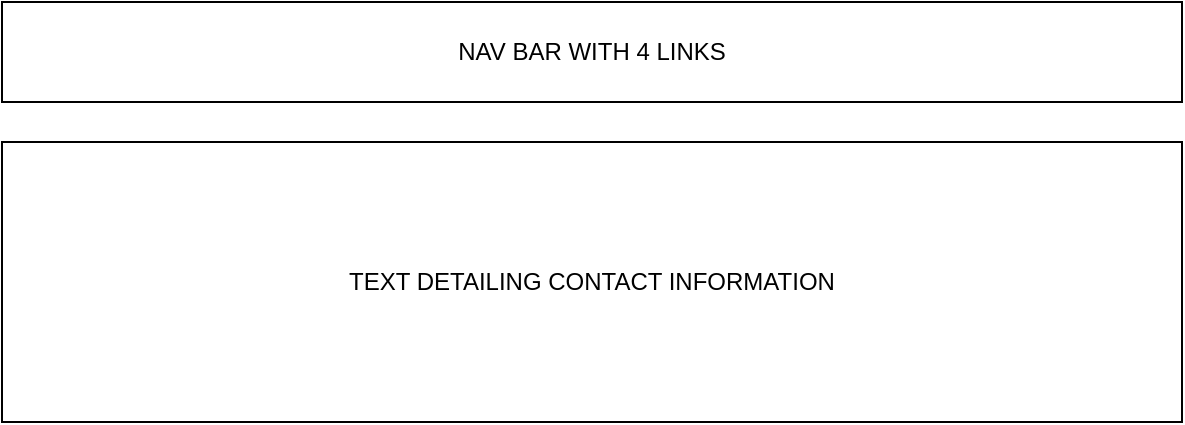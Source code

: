 <mxfile version="12.4.3" type="device" pages="1"><diagram id="pZkWcJFRRA5_onEbNzj4" name="Page-1"><mxGraphModel dx="1024" dy="485" grid="1" gridSize="10" guides="1" tooltips="1" connect="1" arrows="1" fold="1" page="1" pageScale="1" pageWidth="850" pageHeight="1100" math="0" shadow="0"><root><mxCell id="0"/><mxCell id="1" parent="0"/><mxCell id="Iwt7emSVHKKqMxqIA_Uk-1" value="NAV BAR WITH 4 LINKS" style="rounded=0;whiteSpace=wrap;html=1;" parent="1" vertex="1"><mxGeometry x="120" y="20" width="590" height="50" as="geometry"/></mxCell><mxCell id="RNYhh-zsk2Yd3eOlvduu-7" value="TEXT DETAILING CONTACT INFORMATION" style="rounded=0;whiteSpace=wrap;html=1;" vertex="1" parent="1"><mxGeometry x="120" y="90" width="590" height="140" as="geometry"/></mxCell></root></mxGraphModel></diagram></mxfile>